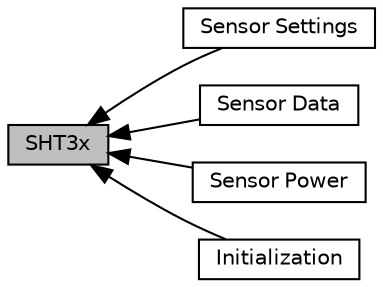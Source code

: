 digraph "SHT3x"
{
  edge [fontname="Helvetica",fontsize="10",labelfontname="Helvetica",labelfontsize="10"];
  node [fontname="Helvetica",fontsize="10",shape=box];
  rankdir=LR;
  Node5 [label="Sensor Settings",height=0.2,width=0.4,color="black", fillcolor="white", style="filled",URL="$group__sht3xSensorSettings.html",tooltip="Generic API for accessing sensor settings."];
  Node3 [label="Sensor Data",height=0.2,width=0.4,color="black", fillcolor="white", style="filled",URL="$group__sht3xSensorData.html",tooltip="Data processing of sensor."];
  Node4 [label="Sensor Power",height=0.2,width=0.4,color="black", fillcolor="white", style="filled",URL="$group__sht3xSensorPower.html",tooltip="Generic API for configuring sensor power mode."];
  Node2 [label="Initialization",height=0.2,width=0.4,color="black", fillcolor="white", style="filled",URL="$group__sht3xInit.html",tooltip="Initialize the sensor and device structure."];
  Node1 [label="SHT3x",height=0.2,width=0.4,color="black", fillcolor="grey75", style="filled", fontcolor="black",tooltip="Product Overview and Sensor API Source Code"];
  Node1->Node2 [shape=plaintext, dir="back", style="solid"];
  Node1->Node3 [shape=plaintext, dir="back", style="solid"];
  Node1->Node4 [shape=plaintext, dir="back", style="solid"];
  Node1->Node5 [shape=plaintext, dir="back", style="solid"];
}
